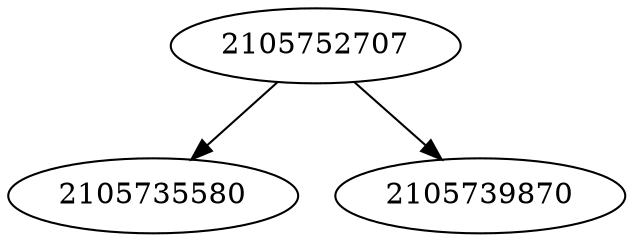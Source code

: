 strict digraph  {
2105752707;
2105735580;
2105739870;
2105752707 -> 2105735580;
2105752707 -> 2105739870;
}
